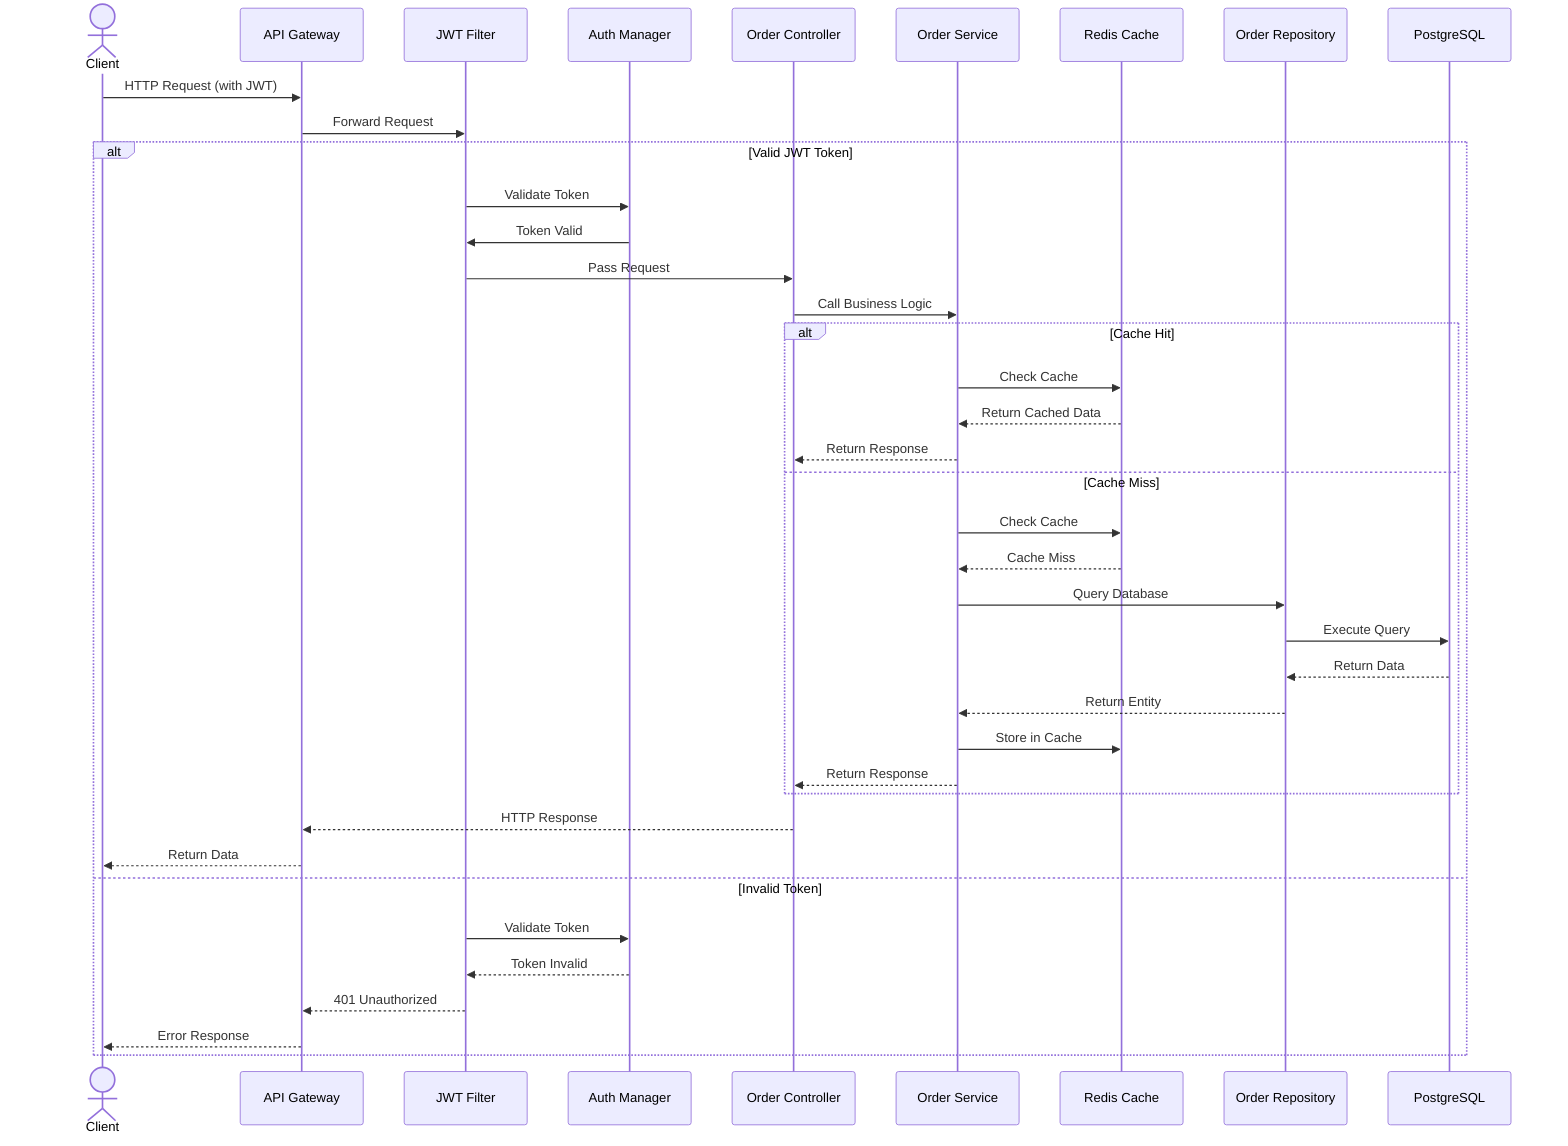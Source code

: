 sequenceDiagram
    actor Client
    participant Gateway as API Gateway
    participant JWT as JWT Filter
    participant Auth as Auth Manager
    participant Controller as Order Controller
    participant Service as Order Service
    participant Cache as Redis Cache
    participant Repository as Order Repository
    participant DB as PostgreSQL

    Client->>Gateway: HTTP Request (with JWT)
    Gateway->>JWT: Forward Request

    alt Valid JWT Token
        JWT->>Auth: Validate Token
        Auth->>JWT: Token Valid
        JWT->>Controller: Pass Request

        Controller->>Service: Call Business Logic

        alt Cache Hit
            Service->>Cache: Check Cache
            Cache-->>Service: Return Cached Data
            Service-->>Controller: Return Response
        else Cache Miss
            Service->>Cache: Check Cache
            Cache-->>Service: Cache Miss
            Service->>Repository: Query Database
            Repository->>DB: Execute Query
            DB-->>Repository: Return Data
            Repository-->>Service: Return Entity
            Service->>Cache: Store in Cache
            Service-->>Controller: Return Response
        end

        Controller-->>Gateway: HTTP Response
        Gateway-->>Client: Return Data

    else Invalid Token
        JWT->>Auth: Validate Token
        Auth-->>JWT: Token Invalid
        JWT-->>Gateway: 401 Unauthorized
        Gateway-->>Client: Error Response
    end